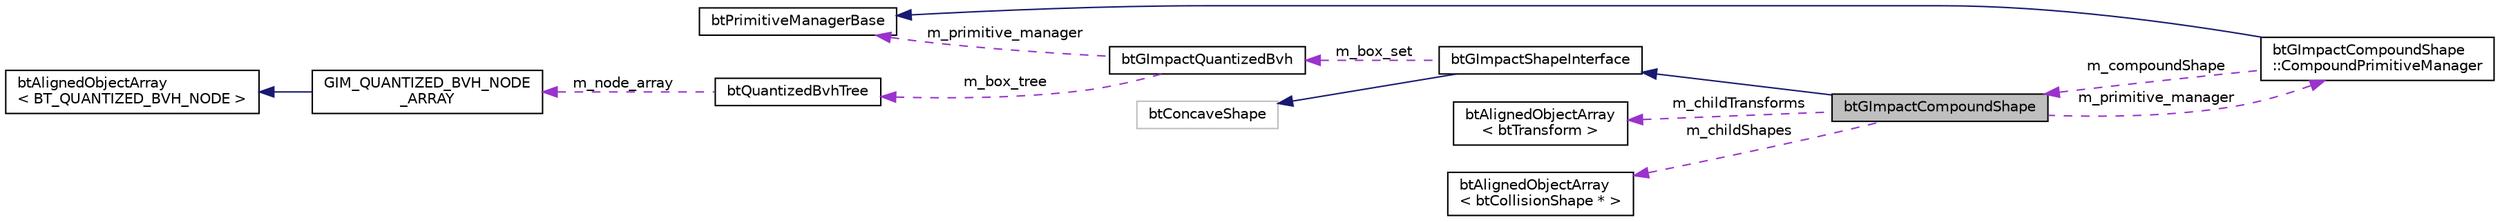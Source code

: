 digraph "btGImpactCompoundShape"
{
  edge [fontname="Helvetica",fontsize="10",labelfontname="Helvetica",labelfontsize="10"];
  node [fontname="Helvetica",fontsize="10",shape=record];
  rankdir="LR";
  Node1 [label="btGImpactCompoundShape",height=0.2,width=0.4,color="black", fillcolor="grey75", style="filled", fontcolor="black"];
  Node2 -> Node1 [dir="back",color="midnightblue",fontsize="10",style="solid"];
  Node2 [label="btGImpactShapeInterface",height=0.2,width=0.4,color="black", fillcolor="white", style="filled",URL="$classbt_g_impact_shape_interface.html",tooltip="Base class for gimpact shapes. "];
  Node3 -> Node2 [dir="back",color="midnightblue",fontsize="10",style="solid"];
  Node3 [label="btConcaveShape",height=0.2,width=0.4,color="grey75", fillcolor="white", style="filled"];
  Node4 -> Node2 [dir="back",color="darkorchid3",fontsize="10",style="dashed",label=" m_box_set" ];
  Node4 [label="btGImpactQuantizedBvh",height=0.2,width=0.4,color="black", fillcolor="white", style="filled",URL="$classbt_g_impact_quantized_bvh.html",tooltip="Structure for containing Boxes. "];
  Node5 -> Node4 [dir="back",color="darkorchid3",fontsize="10",style="dashed",label=" m_primitive_manager" ];
  Node5 [label="btPrimitiveManagerBase",height=0.2,width=0.4,color="black", fillcolor="white", style="filled",URL="$classbt_primitive_manager_base.html",tooltip="Prototype Base class for primitive classification. "];
  Node6 -> Node4 [dir="back",color="darkorchid3",fontsize="10",style="dashed",label=" m_box_tree" ];
  Node6 [label="btQuantizedBvhTree",height=0.2,width=0.4,color="black", fillcolor="white", style="filled",URL="$classbt_quantized_bvh_tree.html",tooltip="Basic Box tree structure. "];
  Node7 -> Node6 [dir="back",color="darkorchid3",fontsize="10",style="dashed",label=" m_node_array" ];
  Node7 [label="GIM_QUANTIZED_BVH_NODE\l_ARRAY",height=0.2,width=0.4,color="black", fillcolor="white", style="filled",URL="$class_g_i_m___q_u_a_n_t_i_z_e_d___b_v_h___n_o_d_e___a_r_r_a_y.html"];
  Node8 -> Node7 [dir="back",color="midnightblue",fontsize="10",style="solid"];
  Node8 [label="btAlignedObjectArray\l\< BT_QUANTIZED_BVH_NODE \>",height=0.2,width=0.4,color="black", fillcolor="white", style="filled",URL="$classbt_aligned_object_array.html"];
  Node9 -> Node1 [dir="back",color="darkorchid3",fontsize="10",style="dashed",label=" m_childTransforms" ];
  Node9 [label="btAlignedObjectArray\l\< btTransform \>",height=0.2,width=0.4,color="black", fillcolor="white", style="filled",URL="$classbt_aligned_object_array.html"];
  Node10 -> Node1 [dir="back",color="darkorchid3",fontsize="10",style="dashed",label=" m_childShapes" ];
  Node10 [label="btAlignedObjectArray\l\< btCollisionShape * \>",height=0.2,width=0.4,color="black", fillcolor="white", style="filled",URL="$classbt_aligned_object_array.html"];
  Node11 -> Node1 [dir="back",color="darkorchid3",fontsize="10",style="dashed",label=" m_primitive_manager" ];
  Node11 [label="btGImpactCompoundShape\l::CompoundPrimitiveManager",height=0.2,width=0.4,color="black", fillcolor="white", style="filled",URL="$classbt_g_impact_compound_shape_1_1_compound_primitive_manager.html",tooltip="compound primitive manager "];
  Node5 -> Node11 [dir="back",color="midnightblue",fontsize="10",style="solid"];
  Node1 -> Node11 [dir="back",color="darkorchid3",fontsize="10",style="dashed",label=" m_compoundShape" ];
}

